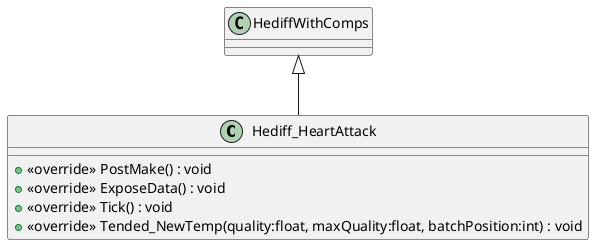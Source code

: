 @startuml
class Hediff_HeartAttack {
    + <<override>> PostMake() : void
    + <<override>> ExposeData() : void
    + <<override>> Tick() : void
    + <<override>> Tended_NewTemp(quality:float, maxQuality:float, batchPosition:int) : void
}
HediffWithComps <|-- Hediff_HeartAttack
@enduml
